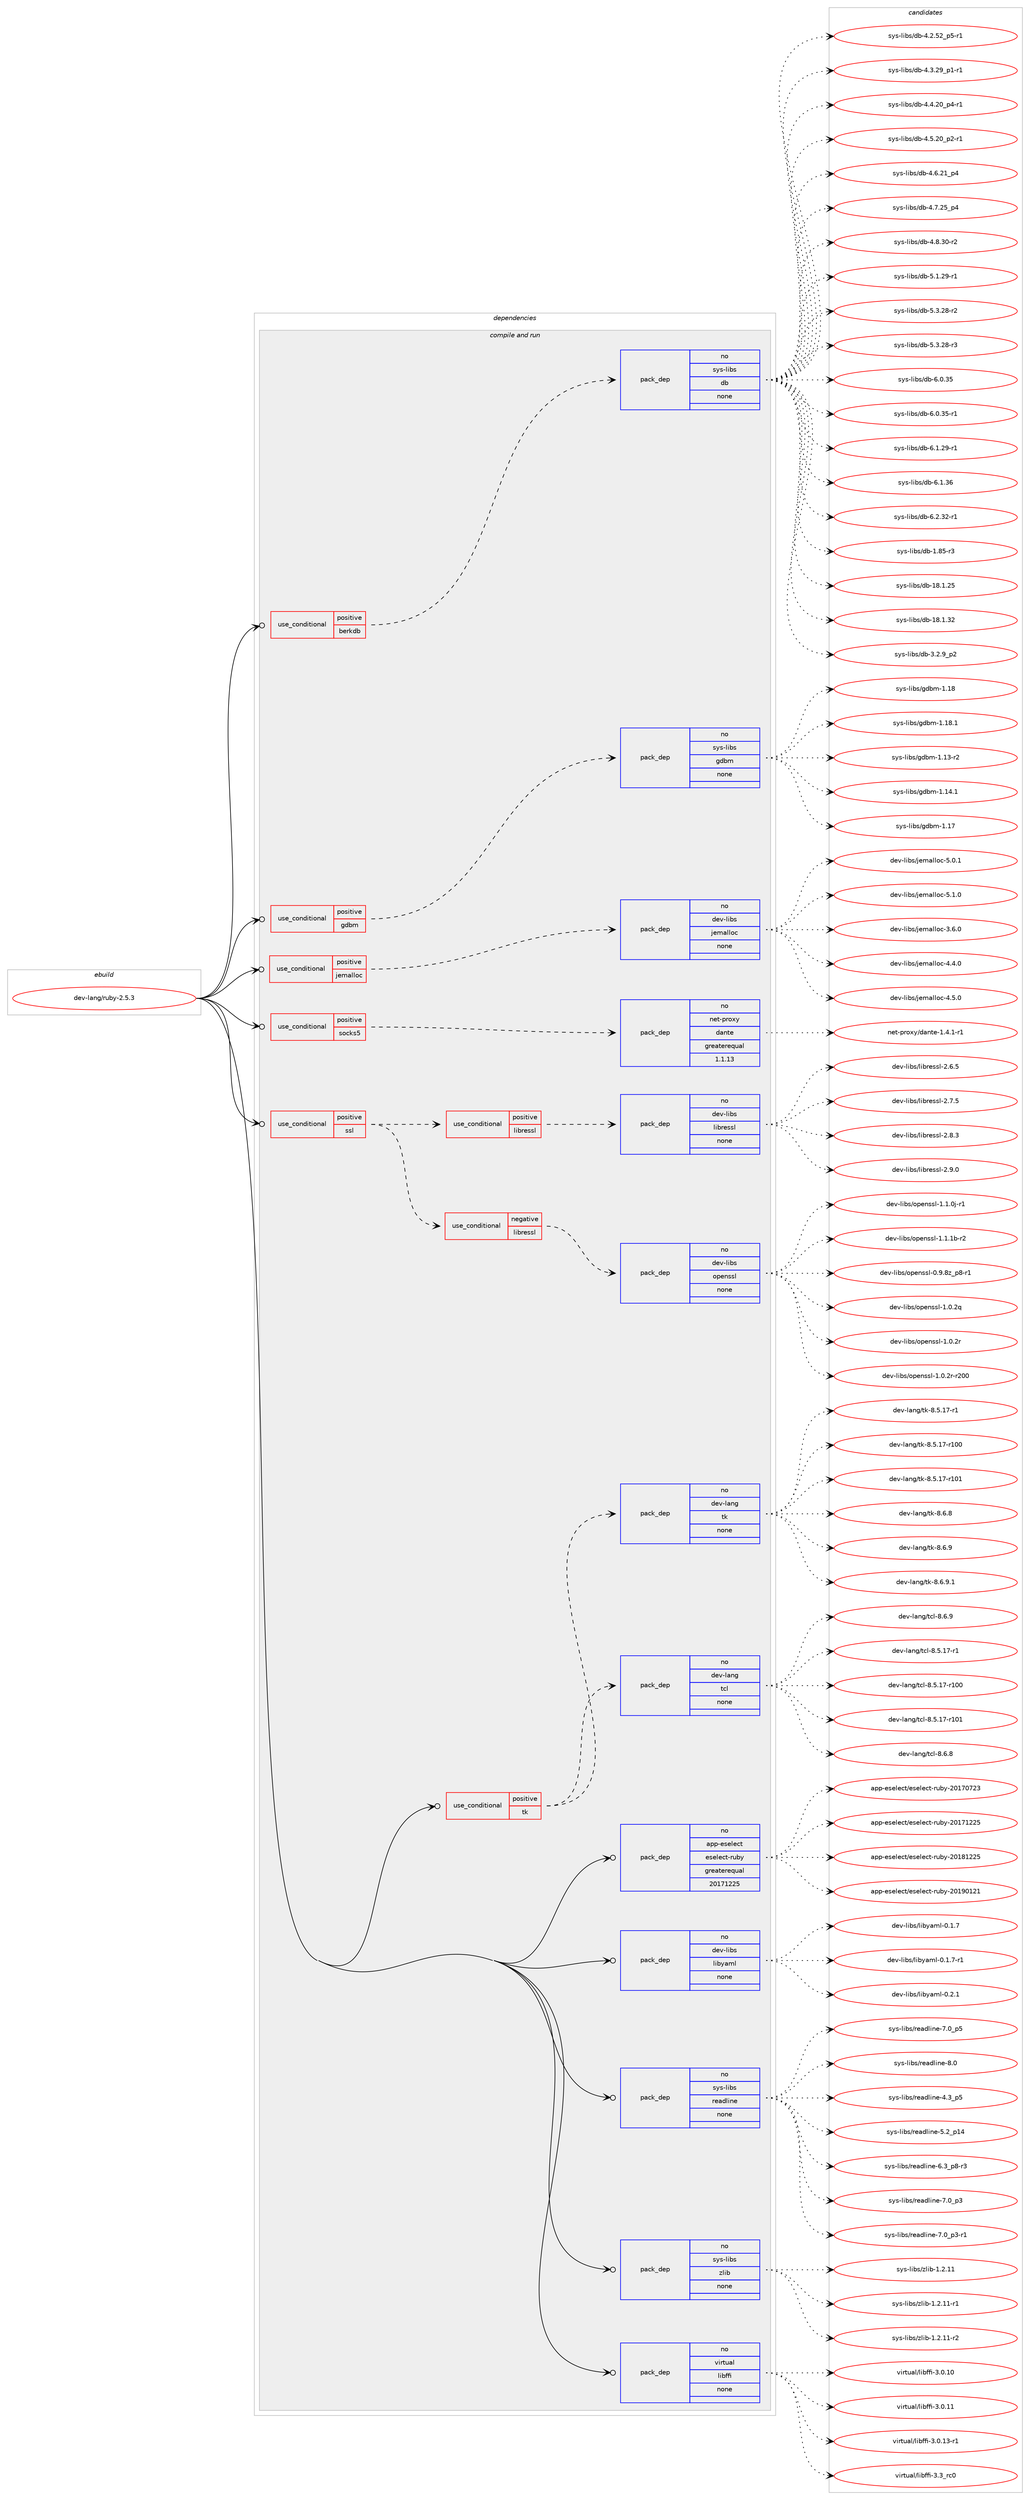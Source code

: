 digraph prolog {

# *************
# Graph options
# *************

newrank=true;
concentrate=true;
compound=true;
graph [rankdir=LR,fontname=Helvetica,fontsize=10,ranksep=1.5];#, ranksep=2.5, nodesep=0.2];
edge  [arrowhead=vee];
node  [fontname=Helvetica,fontsize=10];

# **********
# The ebuild
# **********

subgraph cluster_leftcol {
color=gray;
rank=same;
label=<<i>ebuild</i>>;
id [label="dev-lang/ruby-2.5.3", color=red, width=4, href="../dev-lang/ruby-2.5.3.svg"];
}

# ****************
# The dependencies
# ****************

subgraph cluster_midcol {
color=gray;
label=<<i>dependencies</i>>;
subgraph cluster_compile {
fillcolor="#eeeeee";
style=filled;
label=<<i>compile</i>>;
}
subgraph cluster_compileandrun {
fillcolor="#eeeeee";
style=filled;
label=<<i>compile and run</i>>;
subgraph cond364788 {
dependency1362373 [label=<<TABLE BORDER="0" CELLBORDER="1" CELLSPACING="0" CELLPADDING="4"><TR><TD ROWSPAN="3" CELLPADDING="10">use_conditional</TD></TR><TR><TD>positive</TD></TR><TR><TD>berkdb</TD></TR></TABLE>>, shape=none, color=red];
subgraph pack974993 {
dependency1362374 [label=<<TABLE BORDER="0" CELLBORDER="1" CELLSPACING="0" CELLPADDING="4" WIDTH="220"><TR><TD ROWSPAN="6" CELLPADDING="30">pack_dep</TD></TR><TR><TD WIDTH="110">no</TD></TR><TR><TD>sys-libs</TD></TR><TR><TD>db</TD></TR><TR><TD>none</TD></TR><TR><TD></TD></TR></TABLE>>, shape=none, color=blue];
}
dependency1362373:e -> dependency1362374:w [weight=20,style="dashed",arrowhead="vee"];
}
id:e -> dependency1362373:w [weight=20,style="solid",arrowhead="odotvee"];
subgraph cond364789 {
dependency1362375 [label=<<TABLE BORDER="0" CELLBORDER="1" CELLSPACING="0" CELLPADDING="4"><TR><TD ROWSPAN="3" CELLPADDING="10">use_conditional</TD></TR><TR><TD>positive</TD></TR><TR><TD>gdbm</TD></TR></TABLE>>, shape=none, color=red];
subgraph pack974994 {
dependency1362376 [label=<<TABLE BORDER="0" CELLBORDER="1" CELLSPACING="0" CELLPADDING="4" WIDTH="220"><TR><TD ROWSPAN="6" CELLPADDING="30">pack_dep</TD></TR><TR><TD WIDTH="110">no</TD></TR><TR><TD>sys-libs</TD></TR><TR><TD>gdbm</TD></TR><TR><TD>none</TD></TR><TR><TD></TD></TR></TABLE>>, shape=none, color=blue];
}
dependency1362375:e -> dependency1362376:w [weight=20,style="dashed",arrowhead="vee"];
}
id:e -> dependency1362375:w [weight=20,style="solid",arrowhead="odotvee"];
subgraph cond364790 {
dependency1362377 [label=<<TABLE BORDER="0" CELLBORDER="1" CELLSPACING="0" CELLPADDING="4"><TR><TD ROWSPAN="3" CELLPADDING="10">use_conditional</TD></TR><TR><TD>positive</TD></TR><TR><TD>jemalloc</TD></TR></TABLE>>, shape=none, color=red];
subgraph pack974995 {
dependency1362378 [label=<<TABLE BORDER="0" CELLBORDER="1" CELLSPACING="0" CELLPADDING="4" WIDTH="220"><TR><TD ROWSPAN="6" CELLPADDING="30">pack_dep</TD></TR><TR><TD WIDTH="110">no</TD></TR><TR><TD>dev-libs</TD></TR><TR><TD>jemalloc</TD></TR><TR><TD>none</TD></TR><TR><TD></TD></TR></TABLE>>, shape=none, color=blue];
}
dependency1362377:e -> dependency1362378:w [weight=20,style="dashed",arrowhead="vee"];
}
id:e -> dependency1362377:w [weight=20,style="solid",arrowhead="odotvee"];
subgraph cond364791 {
dependency1362379 [label=<<TABLE BORDER="0" CELLBORDER="1" CELLSPACING="0" CELLPADDING="4"><TR><TD ROWSPAN="3" CELLPADDING="10">use_conditional</TD></TR><TR><TD>positive</TD></TR><TR><TD>socks5</TD></TR></TABLE>>, shape=none, color=red];
subgraph pack974996 {
dependency1362380 [label=<<TABLE BORDER="0" CELLBORDER="1" CELLSPACING="0" CELLPADDING="4" WIDTH="220"><TR><TD ROWSPAN="6" CELLPADDING="30">pack_dep</TD></TR><TR><TD WIDTH="110">no</TD></TR><TR><TD>net-proxy</TD></TR><TR><TD>dante</TD></TR><TR><TD>greaterequal</TD></TR><TR><TD>1.1.13</TD></TR></TABLE>>, shape=none, color=blue];
}
dependency1362379:e -> dependency1362380:w [weight=20,style="dashed",arrowhead="vee"];
}
id:e -> dependency1362379:w [weight=20,style="solid",arrowhead="odotvee"];
subgraph cond364792 {
dependency1362381 [label=<<TABLE BORDER="0" CELLBORDER="1" CELLSPACING="0" CELLPADDING="4"><TR><TD ROWSPAN="3" CELLPADDING="10">use_conditional</TD></TR><TR><TD>positive</TD></TR><TR><TD>ssl</TD></TR></TABLE>>, shape=none, color=red];
subgraph cond364793 {
dependency1362382 [label=<<TABLE BORDER="0" CELLBORDER="1" CELLSPACING="0" CELLPADDING="4"><TR><TD ROWSPAN="3" CELLPADDING="10">use_conditional</TD></TR><TR><TD>negative</TD></TR><TR><TD>libressl</TD></TR></TABLE>>, shape=none, color=red];
subgraph pack974997 {
dependency1362383 [label=<<TABLE BORDER="0" CELLBORDER="1" CELLSPACING="0" CELLPADDING="4" WIDTH="220"><TR><TD ROWSPAN="6" CELLPADDING="30">pack_dep</TD></TR><TR><TD WIDTH="110">no</TD></TR><TR><TD>dev-libs</TD></TR><TR><TD>openssl</TD></TR><TR><TD>none</TD></TR><TR><TD></TD></TR></TABLE>>, shape=none, color=blue];
}
dependency1362382:e -> dependency1362383:w [weight=20,style="dashed",arrowhead="vee"];
}
dependency1362381:e -> dependency1362382:w [weight=20,style="dashed",arrowhead="vee"];
subgraph cond364794 {
dependency1362384 [label=<<TABLE BORDER="0" CELLBORDER="1" CELLSPACING="0" CELLPADDING="4"><TR><TD ROWSPAN="3" CELLPADDING="10">use_conditional</TD></TR><TR><TD>positive</TD></TR><TR><TD>libressl</TD></TR></TABLE>>, shape=none, color=red];
subgraph pack974998 {
dependency1362385 [label=<<TABLE BORDER="0" CELLBORDER="1" CELLSPACING="0" CELLPADDING="4" WIDTH="220"><TR><TD ROWSPAN="6" CELLPADDING="30">pack_dep</TD></TR><TR><TD WIDTH="110">no</TD></TR><TR><TD>dev-libs</TD></TR><TR><TD>libressl</TD></TR><TR><TD>none</TD></TR><TR><TD></TD></TR></TABLE>>, shape=none, color=blue];
}
dependency1362384:e -> dependency1362385:w [weight=20,style="dashed",arrowhead="vee"];
}
dependency1362381:e -> dependency1362384:w [weight=20,style="dashed",arrowhead="vee"];
}
id:e -> dependency1362381:w [weight=20,style="solid",arrowhead="odotvee"];
subgraph cond364795 {
dependency1362386 [label=<<TABLE BORDER="0" CELLBORDER="1" CELLSPACING="0" CELLPADDING="4"><TR><TD ROWSPAN="3" CELLPADDING="10">use_conditional</TD></TR><TR><TD>positive</TD></TR><TR><TD>tk</TD></TR></TABLE>>, shape=none, color=red];
subgraph pack974999 {
dependency1362387 [label=<<TABLE BORDER="0" CELLBORDER="1" CELLSPACING="0" CELLPADDING="4" WIDTH="220"><TR><TD ROWSPAN="6" CELLPADDING="30">pack_dep</TD></TR><TR><TD WIDTH="110">no</TD></TR><TR><TD>dev-lang</TD></TR><TR><TD>tcl</TD></TR><TR><TD>none</TD></TR><TR><TD></TD></TR></TABLE>>, shape=none, color=blue];
}
dependency1362386:e -> dependency1362387:w [weight=20,style="dashed",arrowhead="vee"];
subgraph pack975000 {
dependency1362388 [label=<<TABLE BORDER="0" CELLBORDER="1" CELLSPACING="0" CELLPADDING="4" WIDTH="220"><TR><TD ROWSPAN="6" CELLPADDING="30">pack_dep</TD></TR><TR><TD WIDTH="110">no</TD></TR><TR><TD>dev-lang</TD></TR><TR><TD>tk</TD></TR><TR><TD>none</TD></TR><TR><TD></TD></TR></TABLE>>, shape=none, color=blue];
}
dependency1362386:e -> dependency1362388:w [weight=20,style="dashed",arrowhead="vee"];
}
id:e -> dependency1362386:w [weight=20,style="solid",arrowhead="odotvee"];
subgraph pack975001 {
dependency1362389 [label=<<TABLE BORDER="0" CELLBORDER="1" CELLSPACING="0" CELLPADDING="4" WIDTH="220"><TR><TD ROWSPAN="6" CELLPADDING="30">pack_dep</TD></TR><TR><TD WIDTH="110">no</TD></TR><TR><TD>app-eselect</TD></TR><TR><TD>eselect-ruby</TD></TR><TR><TD>greaterequal</TD></TR><TR><TD>20171225</TD></TR></TABLE>>, shape=none, color=blue];
}
id:e -> dependency1362389:w [weight=20,style="solid",arrowhead="odotvee"];
subgraph pack975002 {
dependency1362390 [label=<<TABLE BORDER="0" CELLBORDER="1" CELLSPACING="0" CELLPADDING="4" WIDTH="220"><TR><TD ROWSPAN="6" CELLPADDING="30">pack_dep</TD></TR><TR><TD WIDTH="110">no</TD></TR><TR><TD>dev-libs</TD></TR><TR><TD>libyaml</TD></TR><TR><TD>none</TD></TR><TR><TD></TD></TR></TABLE>>, shape=none, color=blue];
}
id:e -> dependency1362390:w [weight=20,style="solid",arrowhead="odotvee"];
subgraph pack975003 {
dependency1362391 [label=<<TABLE BORDER="0" CELLBORDER="1" CELLSPACING="0" CELLPADDING="4" WIDTH="220"><TR><TD ROWSPAN="6" CELLPADDING="30">pack_dep</TD></TR><TR><TD WIDTH="110">no</TD></TR><TR><TD>sys-libs</TD></TR><TR><TD>readline</TD></TR><TR><TD>none</TD></TR><TR><TD></TD></TR></TABLE>>, shape=none, color=blue];
}
id:e -> dependency1362391:w [weight=20,style="solid",arrowhead="odotvee"];
subgraph pack975004 {
dependency1362392 [label=<<TABLE BORDER="0" CELLBORDER="1" CELLSPACING="0" CELLPADDING="4" WIDTH="220"><TR><TD ROWSPAN="6" CELLPADDING="30">pack_dep</TD></TR><TR><TD WIDTH="110">no</TD></TR><TR><TD>sys-libs</TD></TR><TR><TD>zlib</TD></TR><TR><TD>none</TD></TR><TR><TD></TD></TR></TABLE>>, shape=none, color=blue];
}
id:e -> dependency1362392:w [weight=20,style="solid",arrowhead="odotvee"];
subgraph pack975005 {
dependency1362393 [label=<<TABLE BORDER="0" CELLBORDER="1" CELLSPACING="0" CELLPADDING="4" WIDTH="220"><TR><TD ROWSPAN="6" CELLPADDING="30">pack_dep</TD></TR><TR><TD WIDTH="110">no</TD></TR><TR><TD>virtual</TD></TR><TR><TD>libffi</TD></TR><TR><TD>none</TD></TR><TR><TD></TD></TR></TABLE>>, shape=none, color=blue];
}
id:e -> dependency1362393:w [weight=20,style="solid",arrowhead="odotvee"];
}
subgraph cluster_run {
fillcolor="#eeeeee";
style=filled;
label=<<i>run</i>>;
}
}

# **************
# The candidates
# **************

subgraph cluster_choices {
rank=same;
color=gray;
label=<<i>candidates</i>>;

subgraph choice974993 {
color=black;
nodesep=1;
choice1151211154510810598115471009845494656534511451 [label="sys-libs/db-1.85-r3", color=red, width=4,href="../sys-libs/db-1.85-r3.svg"];
choice115121115451081059811547100984549564649465053 [label="sys-libs/db-18.1.25", color=red, width=4,href="../sys-libs/db-18.1.25.svg"];
choice115121115451081059811547100984549564649465150 [label="sys-libs/db-18.1.32", color=red, width=4,href="../sys-libs/db-18.1.32.svg"];
choice115121115451081059811547100984551465046579511250 [label="sys-libs/db-3.2.9_p2", color=red, width=4,href="../sys-libs/db-3.2.9_p2.svg"];
choice115121115451081059811547100984552465046535095112534511449 [label="sys-libs/db-4.2.52_p5-r1", color=red, width=4,href="../sys-libs/db-4.2.52_p5-r1.svg"];
choice115121115451081059811547100984552465146505795112494511449 [label="sys-libs/db-4.3.29_p1-r1", color=red, width=4,href="../sys-libs/db-4.3.29_p1-r1.svg"];
choice115121115451081059811547100984552465246504895112524511449 [label="sys-libs/db-4.4.20_p4-r1", color=red, width=4,href="../sys-libs/db-4.4.20_p4-r1.svg"];
choice115121115451081059811547100984552465346504895112504511449 [label="sys-libs/db-4.5.20_p2-r1", color=red, width=4,href="../sys-libs/db-4.5.20_p2-r1.svg"];
choice11512111545108105981154710098455246544650499511252 [label="sys-libs/db-4.6.21_p4", color=red, width=4,href="../sys-libs/db-4.6.21_p4.svg"];
choice11512111545108105981154710098455246554650539511252 [label="sys-libs/db-4.7.25_p4", color=red, width=4,href="../sys-libs/db-4.7.25_p4.svg"];
choice11512111545108105981154710098455246564651484511450 [label="sys-libs/db-4.8.30-r2", color=red, width=4,href="../sys-libs/db-4.8.30-r2.svg"];
choice11512111545108105981154710098455346494650574511449 [label="sys-libs/db-5.1.29-r1", color=red, width=4,href="../sys-libs/db-5.1.29-r1.svg"];
choice11512111545108105981154710098455346514650564511450 [label="sys-libs/db-5.3.28-r2", color=red, width=4,href="../sys-libs/db-5.3.28-r2.svg"];
choice11512111545108105981154710098455346514650564511451 [label="sys-libs/db-5.3.28-r3", color=red, width=4,href="../sys-libs/db-5.3.28-r3.svg"];
choice1151211154510810598115471009845544648465153 [label="sys-libs/db-6.0.35", color=red, width=4,href="../sys-libs/db-6.0.35.svg"];
choice11512111545108105981154710098455446484651534511449 [label="sys-libs/db-6.0.35-r1", color=red, width=4,href="../sys-libs/db-6.0.35-r1.svg"];
choice11512111545108105981154710098455446494650574511449 [label="sys-libs/db-6.1.29-r1", color=red, width=4,href="../sys-libs/db-6.1.29-r1.svg"];
choice1151211154510810598115471009845544649465154 [label="sys-libs/db-6.1.36", color=red, width=4,href="../sys-libs/db-6.1.36.svg"];
choice11512111545108105981154710098455446504651504511449 [label="sys-libs/db-6.2.32-r1", color=red, width=4,href="../sys-libs/db-6.2.32-r1.svg"];
dependency1362374:e -> choice1151211154510810598115471009845494656534511451:w [style=dotted,weight="100"];
dependency1362374:e -> choice115121115451081059811547100984549564649465053:w [style=dotted,weight="100"];
dependency1362374:e -> choice115121115451081059811547100984549564649465150:w [style=dotted,weight="100"];
dependency1362374:e -> choice115121115451081059811547100984551465046579511250:w [style=dotted,weight="100"];
dependency1362374:e -> choice115121115451081059811547100984552465046535095112534511449:w [style=dotted,weight="100"];
dependency1362374:e -> choice115121115451081059811547100984552465146505795112494511449:w [style=dotted,weight="100"];
dependency1362374:e -> choice115121115451081059811547100984552465246504895112524511449:w [style=dotted,weight="100"];
dependency1362374:e -> choice115121115451081059811547100984552465346504895112504511449:w [style=dotted,weight="100"];
dependency1362374:e -> choice11512111545108105981154710098455246544650499511252:w [style=dotted,weight="100"];
dependency1362374:e -> choice11512111545108105981154710098455246554650539511252:w [style=dotted,weight="100"];
dependency1362374:e -> choice11512111545108105981154710098455246564651484511450:w [style=dotted,weight="100"];
dependency1362374:e -> choice11512111545108105981154710098455346494650574511449:w [style=dotted,weight="100"];
dependency1362374:e -> choice11512111545108105981154710098455346514650564511450:w [style=dotted,weight="100"];
dependency1362374:e -> choice11512111545108105981154710098455346514650564511451:w [style=dotted,weight="100"];
dependency1362374:e -> choice1151211154510810598115471009845544648465153:w [style=dotted,weight="100"];
dependency1362374:e -> choice11512111545108105981154710098455446484651534511449:w [style=dotted,weight="100"];
dependency1362374:e -> choice11512111545108105981154710098455446494650574511449:w [style=dotted,weight="100"];
dependency1362374:e -> choice1151211154510810598115471009845544649465154:w [style=dotted,weight="100"];
dependency1362374:e -> choice11512111545108105981154710098455446504651504511449:w [style=dotted,weight="100"];
}
subgraph choice974994 {
color=black;
nodesep=1;
choice1151211154510810598115471031009810945494649514511450 [label="sys-libs/gdbm-1.13-r2", color=red, width=4,href="../sys-libs/gdbm-1.13-r2.svg"];
choice1151211154510810598115471031009810945494649524649 [label="sys-libs/gdbm-1.14.1", color=red, width=4,href="../sys-libs/gdbm-1.14.1.svg"];
choice115121115451081059811547103100981094549464955 [label="sys-libs/gdbm-1.17", color=red, width=4,href="../sys-libs/gdbm-1.17.svg"];
choice115121115451081059811547103100981094549464956 [label="sys-libs/gdbm-1.18", color=red, width=4,href="../sys-libs/gdbm-1.18.svg"];
choice1151211154510810598115471031009810945494649564649 [label="sys-libs/gdbm-1.18.1", color=red, width=4,href="../sys-libs/gdbm-1.18.1.svg"];
dependency1362376:e -> choice1151211154510810598115471031009810945494649514511450:w [style=dotted,weight="100"];
dependency1362376:e -> choice1151211154510810598115471031009810945494649524649:w [style=dotted,weight="100"];
dependency1362376:e -> choice115121115451081059811547103100981094549464955:w [style=dotted,weight="100"];
dependency1362376:e -> choice115121115451081059811547103100981094549464956:w [style=dotted,weight="100"];
dependency1362376:e -> choice1151211154510810598115471031009810945494649564649:w [style=dotted,weight="100"];
}
subgraph choice974995 {
color=black;
nodesep=1;
choice1001011184510810598115471061011099710810811199455146544648 [label="dev-libs/jemalloc-3.6.0", color=red, width=4,href="../dev-libs/jemalloc-3.6.0.svg"];
choice1001011184510810598115471061011099710810811199455246524648 [label="dev-libs/jemalloc-4.4.0", color=red, width=4,href="../dev-libs/jemalloc-4.4.0.svg"];
choice1001011184510810598115471061011099710810811199455246534648 [label="dev-libs/jemalloc-4.5.0", color=red, width=4,href="../dev-libs/jemalloc-4.5.0.svg"];
choice1001011184510810598115471061011099710810811199455346484649 [label="dev-libs/jemalloc-5.0.1", color=red, width=4,href="../dev-libs/jemalloc-5.0.1.svg"];
choice1001011184510810598115471061011099710810811199455346494648 [label="dev-libs/jemalloc-5.1.0", color=red, width=4,href="../dev-libs/jemalloc-5.1.0.svg"];
dependency1362378:e -> choice1001011184510810598115471061011099710810811199455146544648:w [style=dotted,weight="100"];
dependency1362378:e -> choice1001011184510810598115471061011099710810811199455246524648:w [style=dotted,weight="100"];
dependency1362378:e -> choice1001011184510810598115471061011099710810811199455246534648:w [style=dotted,weight="100"];
dependency1362378:e -> choice1001011184510810598115471061011099710810811199455346484649:w [style=dotted,weight="100"];
dependency1362378:e -> choice1001011184510810598115471061011099710810811199455346494648:w [style=dotted,weight="100"];
}
subgraph choice974996 {
color=black;
nodesep=1;
choice1101011164511211411112012147100971101161014549465246494511449 [label="net-proxy/dante-1.4.1-r1", color=red, width=4,href="../net-proxy/dante-1.4.1-r1.svg"];
dependency1362380:e -> choice1101011164511211411112012147100971101161014549465246494511449:w [style=dotted,weight="100"];
}
subgraph choice974997 {
color=black;
nodesep=1;
choice10010111845108105981154711111210111011511510845484657465612295112564511449 [label="dev-libs/openssl-0.9.8z_p8-r1", color=red, width=4,href="../dev-libs/openssl-0.9.8z_p8-r1.svg"];
choice100101118451081059811547111112101110115115108454946484650113 [label="dev-libs/openssl-1.0.2q", color=red, width=4,href="../dev-libs/openssl-1.0.2q.svg"];
choice100101118451081059811547111112101110115115108454946484650114 [label="dev-libs/openssl-1.0.2r", color=red, width=4,href="../dev-libs/openssl-1.0.2r.svg"];
choice10010111845108105981154711111210111011511510845494648465011445114504848 [label="dev-libs/openssl-1.0.2r-r200", color=red, width=4,href="../dev-libs/openssl-1.0.2r-r200.svg"];
choice1001011184510810598115471111121011101151151084549464946481064511449 [label="dev-libs/openssl-1.1.0j-r1", color=red, width=4,href="../dev-libs/openssl-1.1.0j-r1.svg"];
choice100101118451081059811547111112101110115115108454946494649984511450 [label="dev-libs/openssl-1.1.1b-r2", color=red, width=4,href="../dev-libs/openssl-1.1.1b-r2.svg"];
dependency1362383:e -> choice10010111845108105981154711111210111011511510845484657465612295112564511449:w [style=dotted,weight="100"];
dependency1362383:e -> choice100101118451081059811547111112101110115115108454946484650113:w [style=dotted,weight="100"];
dependency1362383:e -> choice100101118451081059811547111112101110115115108454946484650114:w [style=dotted,weight="100"];
dependency1362383:e -> choice10010111845108105981154711111210111011511510845494648465011445114504848:w [style=dotted,weight="100"];
dependency1362383:e -> choice1001011184510810598115471111121011101151151084549464946481064511449:w [style=dotted,weight="100"];
dependency1362383:e -> choice100101118451081059811547111112101110115115108454946494649984511450:w [style=dotted,weight="100"];
}
subgraph choice974998 {
color=black;
nodesep=1;
choice10010111845108105981154710810598114101115115108455046544653 [label="dev-libs/libressl-2.6.5", color=red, width=4,href="../dev-libs/libressl-2.6.5.svg"];
choice10010111845108105981154710810598114101115115108455046554653 [label="dev-libs/libressl-2.7.5", color=red, width=4,href="../dev-libs/libressl-2.7.5.svg"];
choice10010111845108105981154710810598114101115115108455046564651 [label="dev-libs/libressl-2.8.3", color=red, width=4,href="../dev-libs/libressl-2.8.3.svg"];
choice10010111845108105981154710810598114101115115108455046574648 [label="dev-libs/libressl-2.9.0", color=red, width=4,href="../dev-libs/libressl-2.9.0.svg"];
dependency1362385:e -> choice10010111845108105981154710810598114101115115108455046544653:w [style=dotted,weight="100"];
dependency1362385:e -> choice10010111845108105981154710810598114101115115108455046554653:w [style=dotted,weight="100"];
dependency1362385:e -> choice10010111845108105981154710810598114101115115108455046564651:w [style=dotted,weight="100"];
dependency1362385:e -> choice10010111845108105981154710810598114101115115108455046574648:w [style=dotted,weight="100"];
}
subgraph choice974999 {
color=black;
nodesep=1;
choice10010111845108971101034711699108455646534649554511449 [label="dev-lang/tcl-8.5.17-r1", color=red, width=4,href="../dev-lang/tcl-8.5.17-r1.svg"];
choice100101118451089711010347116991084556465346495545114494848 [label="dev-lang/tcl-8.5.17-r100", color=red, width=4,href="../dev-lang/tcl-8.5.17-r100.svg"];
choice100101118451089711010347116991084556465346495545114494849 [label="dev-lang/tcl-8.5.17-r101", color=red, width=4,href="../dev-lang/tcl-8.5.17-r101.svg"];
choice10010111845108971101034711699108455646544656 [label="dev-lang/tcl-8.6.8", color=red, width=4,href="../dev-lang/tcl-8.6.8.svg"];
choice10010111845108971101034711699108455646544657 [label="dev-lang/tcl-8.6.9", color=red, width=4,href="../dev-lang/tcl-8.6.9.svg"];
dependency1362387:e -> choice10010111845108971101034711699108455646534649554511449:w [style=dotted,weight="100"];
dependency1362387:e -> choice100101118451089711010347116991084556465346495545114494848:w [style=dotted,weight="100"];
dependency1362387:e -> choice100101118451089711010347116991084556465346495545114494849:w [style=dotted,weight="100"];
dependency1362387:e -> choice10010111845108971101034711699108455646544656:w [style=dotted,weight="100"];
dependency1362387:e -> choice10010111845108971101034711699108455646544657:w [style=dotted,weight="100"];
}
subgraph choice975000 {
color=black;
nodesep=1;
choice100101118451089711010347116107455646534649554511449 [label="dev-lang/tk-8.5.17-r1", color=red, width=4,href="../dev-lang/tk-8.5.17-r1.svg"];
choice1001011184510897110103471161074556465346495545114494848 [label="dev-lang/tk-8.5.17-r100", color=red, width=4,href="../dev-lang/tk-8.5.17-r100.svg"];
choice1001011184510897110103471161074556465346495545114494849 [label="dev-lang/tk-8.5.17-r101", color=red, width=4,href="../dev-lang/tk-8.5.17-r101.svg"];
choice100101118451089711010347116107455646544656 [label="dev-lang/tk-8.6.8", color=red, width=4,href="../dev-lang/tk-8.6.8.svg"];
choice100101118451089711010347116107455646544657 [label="dev-lang/tk-8.6.9", color=red, width=4,href="../dev-lang/tk-8.6.9.svg"];
choice1001011184510897110103471161074556465446574649 [label="dev-lang/tk-8.6.9.1", color=red, width=4,href="../dev-lang/tk-8.6.9.1.svg"];
dependency1362388:e -> choice100101118451089711010347116107455646534649554511449:w [style=dotted,weight="100"];
dependency1362388:e -> choice1001011184510897110103471161074556465346495545114494848:w [style=dotted,weight="100"];
dependency1362388:e -> choice1001011184510897110103471161074556465346495545114494849:w [style=dotted,weight="100"];
dependency1362388:e -> choice100101118451089711010347116107455646544656:w [style=dotted,weight="100"];
dependency1362388:e -> choice100101118451089711010347116107455646544657:w [style=dotted,weight="100"];
dependency1362388:e -> choice1001011184510897110103471161074556465446574649:w [style=dotted,weight="100"];
}
subgraph choice975001 {
color=black;
nodesep=1;
choice97112112451011151011081019911647101115101108101991164511411798121455048495548555051 [label="app-eselect/eselect-ruby-20170723", color=red, width=4,href="../app-eselect/eselect-ruby-20170723.svg"];
choice97112112451011151011081019911647101115101108101991164511411798121455048495549505053 [label="app-eselect/eselect-ruby-20171225", color=red, width=4,href="../app-eselect/eselect-ruby-20171225.svg"];
choice97112112451011151011081019911647101115101108101991164511411798121455048495649505053 [label="app-eselect/eselect-ruby-20181225", color=red, width=4,href="../app-eselect/eselect-ruby-20181225.svg"];
choice97112112451011151011081019911647101115101108101991164511411798121455048495748495049 [label="app-eselect/eselect-ruby-20190121", color=red, width=4,href="../app-eselect/eselect-ruby-20190121.svg"];
dependency1362389:e -> choice97112112451011151011081019911647101115101108101991164511411798121455048495548555051:w [style=dotted,weight="100"];
dependency1362389:e -> choice97112112451011151011081019911647101115101108101991164511411798121455048495549505053:w [style=dotted,weight="100"];
dependency1362389:e -> choice97112112451011151011081019911647101115101108101991164511411798121455048495649505053:w [style=dotted,weight="100"];
dependency1362389:e -> choice97112112451011151011081019911647101115101108101991164511411798121455048495748495049:w [style=dotted,weight="100"];
}
subgraph choice975002 {
color=black;
nodesep=1;
choice1001011184510810598115471081059812197109108454846494655 [label="dev-libs/libyaml-0.1.7", color=red, width=4,href="../dev-libs/libyaml-0.1.7.svg"];
choice10010111845108105981154710810598121971091084548464946554511449 [label="dev-libs/libyaml-0.1.7-r1", color=red, width=4,href="../dev-libs/libyaml-0.1.7-r1.svg"];
choice1001011184510810598115471081059812197109108454846504649 [label="dev-libs/libyaml-0.2.1", color=red, width=4,href="../dev-libs/libyaml-0.2.1.svg"];
dependency1362390:e -> choice1001011184510810598115471081059812197109108454846494655:w [style=dotted,weight="100"];
dependency1362390:e -> choice10010111845108105981154710810598121971091084548464946554511449:w [style=dotted,weight="100"];
dependency1362390:e -> choice1001011184510810598115471081059812197109108454846504649:w [style=dotted,weight="100"];
}
subgraph choice975003 {
color=black;
nodesep=1;
choice11512111545108105981154711410197100108105110101455246519511253 [label="sys-libs/readline-4.3_p5", color=red, width=4,href="../sys-libs/readline-4.3_p5.svg"];
choice1151211154510810598115471141019710010810511010145534650951124952 [label="sys-libs/readline-5.2_p14", color=red, width=4,href="../sys-libs/readline-5.2_p14.svg"];
choice115121115451081059811547114101971001081051101014554465195112564511451 [label="sys-libs/readline-6.3_p8-r3", color=red, width=4,href="../sys-libs/readline-6.3_p8-r3.svg"];
choice11512111545108105981154711410197100108105110101455546489511251 [label="sys-libs/readline-7.0_p3", color=red, width=4,href="../sys-libs/readline-7.0_p3.svg"];
choice115121115451081059811547114101971001081051101014555464895112514511449 [label="sys-libs/readline-7.0_p3-r1", color=red, width=4,href="../sys-libs/readline-7.0_p3-r1.svg"];
choice11512111545108105981154711410197100108105110101455546489511253 [label="sys-libs/readline-7.0_p5", color=red, width=4,href="../sys-libs/readline-7.0_p5.svg"];
choice1151211154510810598115471141019710010810511010145564648 [label="sys-libs/readline-8.0", color=red, width=4,href="../sys-libs/readline-8.0.svg"];
dependency1362391:e -> choice11512111545108105981154711410197100108105110101455246519511253:w [style=dotted,weight="100"];
dependency1362391:e -> choice1151211154510810598115471141019710010810511010145534650951124952:w [style=dotted,weight="100"];
dependency1362391:e -> choice115121115451081059811547114101971001081051101014554465195112564511451:w [style=dotted,weight="100"];
dependency1362391:e -> choice11512111545108105981154711410197100108105110101455546489511251:w [style=dotted,weight="100"];
dependency1362391:e -> choice115121115451081059811547114101971001081051101014555464895112514511449:w [style=dotted,weight="100"];
dependency1362391:e -> choice11512111545108105981154711410197100108105110101455546489511253:w [style=dotted,weight="100"];
dependency1362391:e -> choice1151211154510810598115471141019710010810511010145564648:w [style=dotted,weight="100"];
}
subgraph choice975004 {
color=black;
nodesep=1;
choice1151211154510810598115471221081059845494650464949 [label="sys-libs/zlib-1.2.11", color=red, width=4,href="../sys-libs/zlib-1.2.11.svg"];
choice11512111545108105981154712210810598454946504649494511449 [label="sys-libs/zlib-1.2.11-r1", color=red, width=4,href="../sys-libs/zlib-1.2.11-r1.svg"];
choice11512111545108105981154712210810598454946504649494511450 [label="sys-libs/zlib-1.2.11-r2", color=red, width=4,href="../sys-libs/zlib-1.2.11-r2.svg"];
dependency1362392:e -> choice1151211154510810598115471221081059845494650464949:w [style=dotted,weight="100"];
dependency1362392:e -> choice11512111545108105981154712210810598454946504649494511449:w [style=dotted,weight="100"];
dependency1362392:e -> choice11512111545108105981154712210810598454946504649494511450:w [style=dotted,weight="100"];
}
subgraph choice975005 {
color=black;
nodesep=1;
choice11810511411611797108471081059810210210545514648464948 [label="virtual/libffi-3.0.10", color=red, width=4,href="../virtual/libffi-3.0.10.svg"];
choice11810511411611797108471081059810210210545514648464949 [label="virtual/libffi-3.0.11", color=red, width=4,href="../virtual/libffi-3.0.11.svg"];
choice118105114116117971084710810598102102105455146484649514511449 [label="virtual/libffi-3.0.13-r1", color=red, width=4,href="../virtual/libffi-3.0.13-r1.svg"];
choice11810511411611797108471081059810210210545514651951149948 [label="virtual/libffi-3.3_rc0", color=red, width=4,href="../virtual/libffi-3.3_rc0.svg"];
dependency1362393:e -> choice11810511411611797108471081059810210210545514648464948:w [style=dotted,weight="100"];
dependency1362393:e -> choice11810511411611797108471081059810210210545514648464949:w [style=dotted,weight="100"];
dependency1362393:e -> choice118105114116117971084710810598102102105455146484649514511449:w [style=dotted,weight="100"];
dependency1362393:e -> choice11810511411611797108471081059810210210545514651951149948:w [style=dotted,weight="100"];
}
}

}
